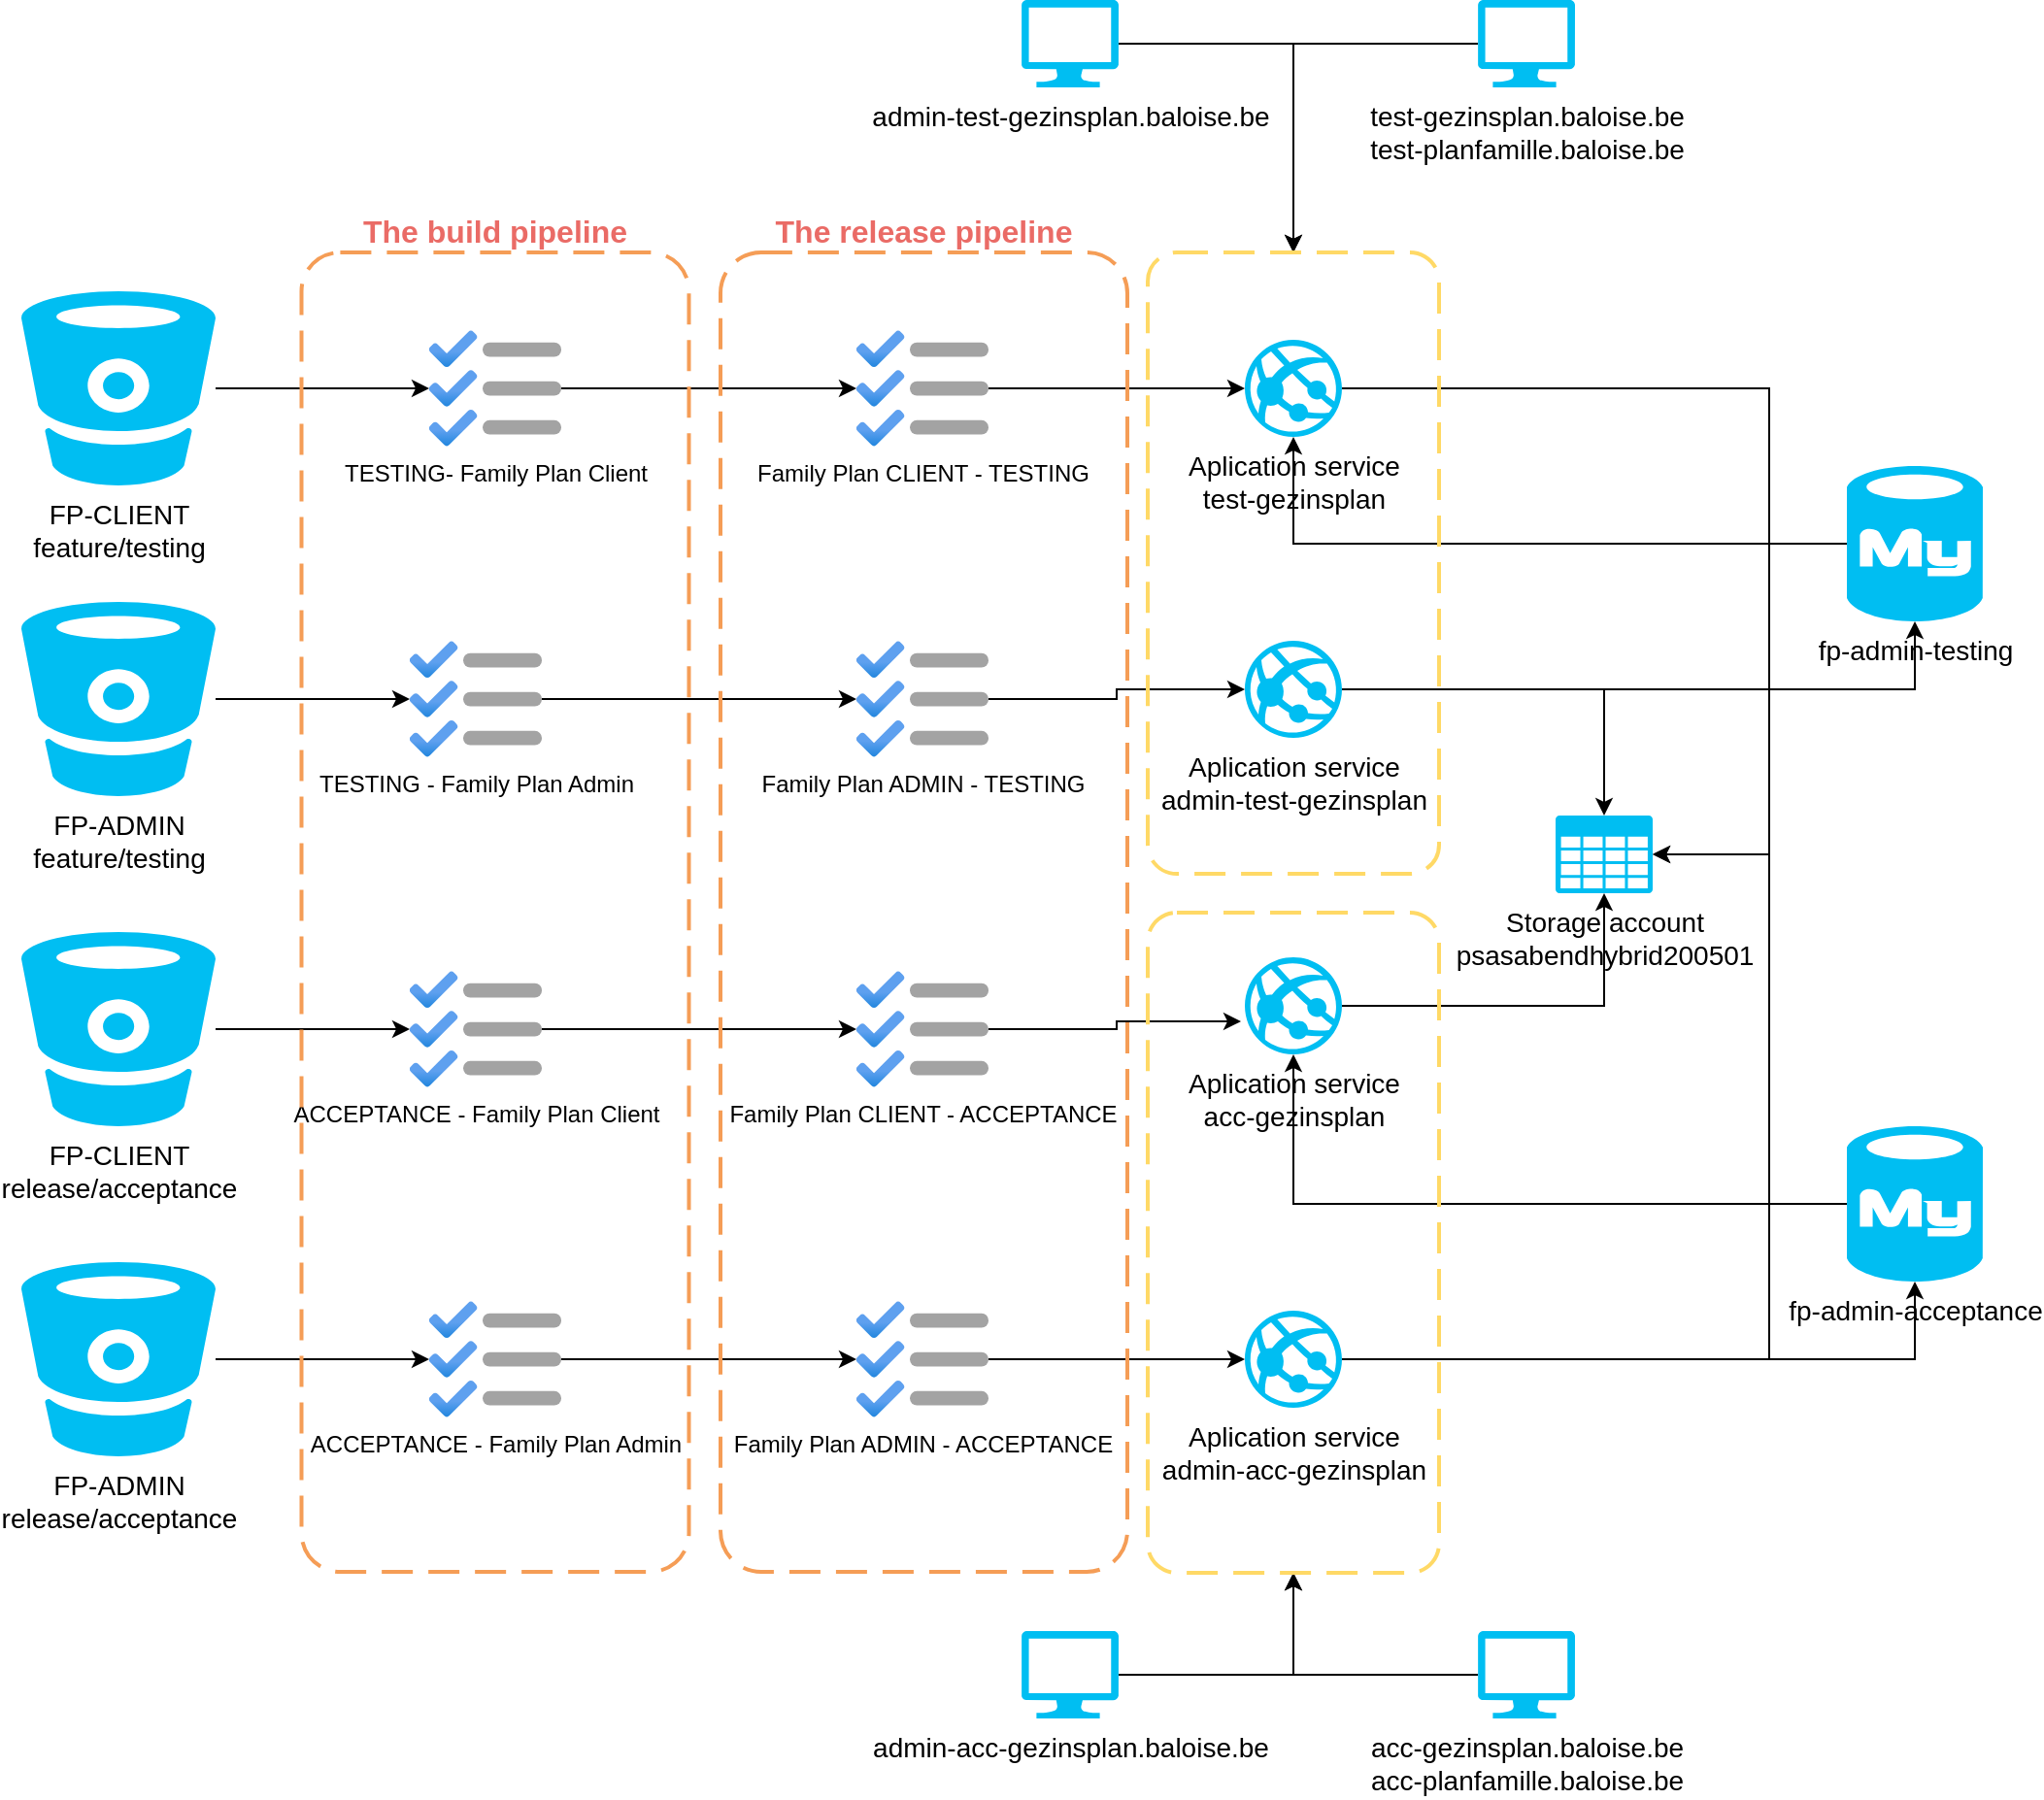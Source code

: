 <mxfile version="13.10.2" type="github">
  <diagram id="Ht1M8jgEwFfnCIfOTk4-" name="Page-1">
    <mxGraphModel dx="1422" dy="1590" grid="1" gridSize="10" guides="1" tooltips="1" connect="1" arrows="1" fold="1" page="1" pageScale="1" pageWidth="1169" pageHeight="827" math="0" shadow="0">
      <root>
        <mxCell id="0" />
        <mxCell id="1" parent="0" />
        <mxCell id="lW3eZDPAeLyrzUM5OH_k-12" style="edgeStyle=orthogonalEdgeStyle;rounded=0;orthogonalLoop=1;jettySize=auto;html=1;fontSize=14;" edge="1" parent="1" source="lW3eZDPAeLyrzUM5OH_k-1" target="lW3eZDPAeLyrzUM5OH_k-10">
          <mxGeometry relative="1" as="geometry" />
        </mxCell>
        <mxCell id="lW3eZDPAeLyrzUM5OH_k-1" value="&lt;div&gt;FP-CLIENT&lt;br&gt;&lt;/div&gt;&lt;div&gt;feature/testing&lt;/div&gt;" style="verticalLabelPosition=bottom;html=1;verticalAlign=top;align=center;strokeColor=none;fillColor=#00BEF2;shape=mxgraph.azure.bitbucket_code_source;fontSize=14;" vertex="1" parent="1">
          <mxGeometry x="20" y="20" width="100" height="100" as="geometry" />
        </mxCell>
        <mxCell id="lW3eZDPAeLyrzUM5OH_k-90" style="edgeStyle=orthogonalEdgeStyle;rounded=0;orthogonalLoop=1;jettySize=auto;html=1;fontSize=14;" edge="1" parent="1" source="lW3eZDPAeLyrzUM5OH_k-3" target="lW3eZDPAeLyrzUM5OH_k-8">
          <mxGeometry relative="1" as="geometry" />
        </mxCell>
        <mxCell id="lW3eZDPAeLyrzUM5OH_k-3" value="&lt;div&gt;Aplication service&lt;/div&gt;&lt;div&gt;acc-gezinsplan&lt;br&gt;&lt;/div&gt;" style="verticalLabelPosition=bottom;html=1;verticalAlign=top;align=center;strokeColor=none;fillColor=#00BEF2;shape=mxgraph.azure.azure_website;pointerEvents=1;fontSize=14;" vertex="1" parent="1">
          <mxGeometry x="650" y="363" width="50" height="50" as="geometry" />
        </mxCell>
        <mxCell id="lW3eZDPAeLyrzUM5OH_k-105" style="edgeStyle=orthogonalEdgeStyle;rounded=0;orthogonalLoop=1;jettySize=auto;html=1;fontSize=14;" edge="1" parent="1" source="lW3eZDPAeLyrzUM5OH_k-5" target="lW3eZDPAeLyrzUM5OH_k-3">
          <mxGeometry relative="1" as="geometry" />
        </mxCell>
        <mxCell id="lW3eZDPAeLyrzUM5OH_k-5" value="fp-admin-acceptance" style="verticalLabelPosition=bottom;html=1;verticalAlign=top;align=center;strokeColor=none;fillColor=#00BEF2;shape=mxgraph.azure.mysql_database;fontSize=14;" vertex="1" parent="1">
          <mxGeometry x="960" y="450" width="70" height="80" as="geometry" />
        </mxCell>
        <mxCell id="lW3eZDPAeLyrzUM5OH_k-8" value="&lt;div&gt;Storage account&lt;/div&gt;&lt;div&gt;psasabendhybrid200501&lt;br&gt;&lt;/div&gt;&lt;div&gt;&lt;br&gt;&lt;/div&gt;" style="verticalLabelPosition=bottom;html=1;verticalAlign=top;align=center;strokeColor=none;fillColor=#00BEF2;shape=mxgraph.azure.storage;pointerEvents=1;fontSize=14;" vertex="1" parent="1">
          <mxGeometry x="810" y="290" width="50" height="40" as="geometry" />
        </mxCell>
        <mxCell id="lW3eZDPAeLyrzUM5OH_k-13" style="edgeStyle=orthogonalEdgeStyle;rounded=0;orthogonalLoop=1;jettySize=auto;html=1;fontSize=14;" edge="1" parent="1" source="lW3eZDPAeLyrzUM5OH_k-10" target="lW3eZDPAeLyrzUM5OH_k-11">
          <mxGeometry relative="1" as="geometry" />
        </mxCell>
        <mxCell id="lW3eZDPAeLyrzUM5OH_k-10" value="&lt;div&gt;TESTING- Family Plan Client&lt;br&gt;&lt;/div&gt;" style="aspect=fixed;html=1;points=[];align=center;image;fontSize=12;image=img/lib/azure2/general/Backlog.svg;" vertex="1" parent="1">
          <mxGeometry x="230" y="40" width="68" height="60" as="geometry" />
        </mxCell>
        <mxCell id="lW3eZDPAeLyrzUM5OH_k-87" style="edgeStyle=orthogonalEdgeStyle;rounded=0;orthogonalLoop=1;jettySize=auto;html=1;entryX=0;entryY=0.5;entryDx=0;entryDy=0;entryPerimeter=0;fontSize=14;" edge="1" parent="1" source="lW3eZDPAeLyrzUM5OH_k-11" target="lW3eZDPAeLyrzUM5OH_k-44">
          <mxGeometry relative="1" as="geometry" />
        </mxCell>
        <mxCell id="lW3eZDPAeLyrzUM5OH_k-11" value="&lt;div&gt;Family Plan CLIENT - TESTING&lt;/div&gt;" style="aspect=fixed;html=1;points=[];align=center;image;fontSize=12;image=img/lib/azure2/general/Backlog.svg;" vertex="1" parent="1">
          <mxGeometry x="450" y="40" width="68" height="60" as="geometry" />
        </mxCell>
        <mxCell id="lW3eZDPAeLyrzUM5OH_k-115" style="edgeStyle=orthogonalEdgeStyle;rounded=0;orthogonalLoop=1;jettySize=auto;html=1;entryX=0.5;entryY=0;entryDx=0;entryDy=0;fontSize=16;fontColor=#EA6B66;" edge="1" parent="1" source="lW3eZDPAeLyrzUM5OH_k-19" target="lW3eZDPAeLyrzUM5OH_k-114">
          <mxGeometry relative="1" as="geometry" />
        </mxCell>
        <mxCell id="lW3eZDPAeLyrzUM5OH_k-19" value="admin-test-gezinsplan.baloise.be" style="verticalLabelPosition=bottom;html=1;verticalAlign=top;align=center;strokeColor=none;fillColor=#00BEF2;shape=mxgraph.azure.computer;pointerEvents=1;fontSize=14;" vertex="1" parent="1">
          <mxGeometry x="535" y="-130" width="50" height="45" as="geometry" />
        </mxCell>
        <mxCell id="lW3eZDPAeLyrzUM5OH_k-94" style="edgeStyle=orthogonalEdgeStyle;rounded=0;orthogonalLoop=1;jettySize=auto;html=1;fontSize=14;" edge="1" parent="1" source="lW3eZDPAeLyrzUM5OH_k-32" target="lW3eZDPAeLyrzUM5OH_k-33">
          <mxGeometry relative="1" as="geometry" />
        </mxCell>
        <mxCell id="lW3eZDPAeLyrzUM5OH_k-32" value="&lt;div&gt;FP-CLIENT&lt;br&gt;&lt;/div&gt;&lt;div&gt;release/acceptance&lt;br&gt;&lt;/div&gt;" style="verticalLabelPosition=bottom;html=1;verticalAlign=top;align=center;strokeColor=none;fillColor=#00BEF2;shape=mxgraph.azure.bitbucket_code_source;fontSize=14;" vertex="1" parent="1">
          <mxGeometry x="20" y="350" width="100" height="100" as="geometry" />
        </mxCell>
        <mxCell id="lW3eZDPAeLyrzUM5OH_k-95" style="edgeStyle=orthogonalEdgeStyle;rounded=0;orthogonalLoop=1;jettySize=auto;html=1;fontSize=14;" edge="1" parent="1" source="lW3eZDPAeLyrzUM5OH_k-33" target="lW3eZDPAeLyrzUM5OH_k-34">
          <mxGeometry relative="1" as="geometry" />
        </mxCell>
        <mxCell id="lW3eZDPAeLyrzUM5OH_k-33" value="&lt;div&gt;ACCEPTANCE - Family Plan Client&lt;br&gt;&lt;/div&gt;" style="aspect=fixed;html=1;points=[];align=center;image;fontSize=12;image=img/lib/azure2/general/Backlog.svg;" vertex="1" parent="1">
          <mxGeometry x="220" y="370" width="68" height="60" as="geometry" />
        </mxCell>
        <mxCell id="lW3eZDPAeLyrzUM5OH_k-96" style="edgeStyle=orthogonalEdgeStyle;rounded=0;orthogonalLoop=1;jettySize=auto;html=1;entryX=-0.04;entryY=0.66;entryDx=0;entryDy=0;entryPerimeter=0;fontSize=14;" edge="1" parent="1" source="lW3eZDPAeLyrzUM5OH_k-34" target="lW3eZDPAeLyrzUM5OH_k-3">
          <mxGeometry relative="1" as="geometry" />
        </mxCell>
        <mxCell id="lW3eZDPAeLyrzUM5OH_k-34" value="&lt;div&gt;Family Plan CLIENT - ACCEPTANCE&lt;br&gt;&lt;/div&gt;" style="aspect=fixed;html=1;points=[];align=center;image;fontSize=12;image=img/lib/azure2/general/Backlog.svg;" vertex="1" parent="1">
          <mxGeometry x="450" y="370" width="68" height="60" as="geometry" />
        </mxCell>
        <mxCell id="lW3eZDPAeLyrzUM5OH_k-48" style="edgeStyle=orthogonalEdgeStyle;rounded=0;orthogonalLoop=1;jettySize=auto;html=1;fontSize=14;" edge="1" parent="1" source="lW3eZDPAeLyrzUM5OH_k-37" target="lW3eZDPAeLyrzUM5OH_k-40">
          <mxGeometry relative="1" as="geometry" />
        </mxCell>
        <mxCell id="lW3eZDPAeLyrzUM5OH_k-37" value="&lt;div&gt;FP-ADMIN&lt;br&gt;&lt;/div&gt;&lt;div&gt;release/acceptance&lt;br&gt;&lt;/div&gt;" style="verticalLabelPosition=bottom;html=1;verticalAlign=top;align=center;strokeColor=none;fillColor=#00BEF2;shape=mxgraph.azure.bitbucket_code_source;fontSize=14;" vertex="1" parent="1">
          <mxGeometry x="20" y="520" width="100" height="100" as="geometry" />
        </mxCell>
        <mxCell id="lW3eZDPAeLyrzUM5OH_k-97" style="edgeStyle=orthogonalEdgeStyle;rounded=0;orthogonalLoop=1;jettySize=auto;html=1;fontSize=14;" edge="1" parent="1" source="lW3eZDPAeLyrzUM5OH_k-38" target="lW3eZDPAeLyrzUM5OH_k-39">
          <mxGeometry relative="1" as="geometry" />
        </mxCell>
        <mxCell id="lW3eZDPAeLyrzUM5OH_k-38" value="&lt;div&gt;FP-ADMIN&lt;br&gt;&lt;/div&gt;&lt;div&gt;feature/testing&lt;/div&gt;" style="verticalLabelPosition=bottom;html=1;verticalAlign=top;align=center;strokeColor=none;fillColor=#00BEF2;shape=mxgraph.azure.bitbucket_code_source;fontSize=14;" vertex="1" parent="1">
          <mxGeometry x="20" y="180" width="100" height="100" as="geometry" />
        </mxCell>
        <mxCell id="lW3eZDPAeLyrzUM5OH_k-98" style="edgeStyle=orthogonalEdgeStyle;rounded=0;orthogonalLoop=1;jettySize=auto;html=1;fontSize=14;" edge="1" parent="1" source="lW3eZDPAeLyrzUM5OH_k-39" target="lW3eZDPAeLyrzUM5OH_k-41">
          <mxGeometry relative="1" as="geometry" />
        </mxCell>
        <mxCell id="lW3eZDPAeLyrzUM5OH_k-39" value="&lt;div&gt;TESTING - Family Plan Admin&lt;br&gt;&lt;/div&gt;" style="aspect=fixed;html=1;points=[];align=center;image;fontSize=12;image=img/lib/azure2/general/Backlog.svg;" vertex="1" parent="1">
          <mxGeometry x="220" y="200" width="68" height="60" as="geometry" />
        </mxCell>
        <mxCell id="lW3eZDPAeLyrzUM5OH_k-49" style="edgeStyle=orthogonalEdgeStyle;rounded=0;orthogonalLoop=1;jettySize=auto;html=1;fontSize=14;" edge="1" parent="1" source="lW3eZDPAeLyrzUM5OH_k-40" target="lW3eZDPAeLyrzUM5OH_k-42">
          <mxGeometry relative="1" as="geometry" />
        </mxCell>
        <mxCell id="lW3eZDPAeLyrzUM5OH_k-40" value="&lt;div&gt;ACCEPTANCE - Family Plan Admin&lt;br&gt;&lt;/div&gt;" style="aspect=fixed;html=1;points=[];align=center;image;fontSize=12;image=img/lib/azure2/general/Backlog.svg;" vertex="1" parent="1">
          <mxGeometry x="230" y="540" width="68" height="60" as="geometry" />
        </mxCell>
        <mxCell id="lW3eZDPAeLyrzUM5OH_k-99" style="edgeStyle=orthogonalEdgeStyle;rounded=0;orthogonalLoop=1;jettySize=auto;html=1;entryX=0;entryY=0.5;entryDx=0;entryDy=0;entryPerimeter=0;fontSize=14;" edge="1" parent="1" source="lW3eZDPAeLyrzUM5OH_k-41" target="lW3eZDPAeLyrzUM5OH_k-86">
          <mxGeometry relative="1" as="geometry" />
        </mxCell>
        <mxCell id="lW3eZDPAeLyrzUM5OH_k-41" value="&lt;div&gt;Family Plan ADMIN - TESTING&lt;/div&gt;" style="aspect=fixed;html=1;points=[];align=center;image;fontSize=12;image=img/lib/azure2/general/Backlog.svg;" vertex="1" parent="1">
          <mxGeometry x="450" y="200" width="68" height="60" as="geometry" />
        </mxCell>
        <mxCell id="lW3eZDPAeLyrzUM5OH_k-56" style="edgeStyle=orthogonalEdgeStyle;rounded=0;orthogonalLoop=1;jettySize=auto;html=1;entryX=0;entryY=0.5;entryDx=0;entryDy=0;entryPerimeter=0;fontSize=14;" edge="1" parent="1" source="lW3eZDPAeLyrzUM5OH_k-42" target="lW3eZDPAeLyrzUM5OH_k-43">
          <mxGeometry relative="1" as="geometry" />
        </mxCell>
        <mxCell id="lW3eZDPAeLyrzUM5OH_k-42" value="&lt;div&gt;Family Plan ADMIN - ACCEPTANCE&lt;br&gt;&lt;/div&gt;" style="aspect=fixed;html=1;points=[];align=center;image;fontSize=12;image=img/lib/azure2/general/Backlog.svg;" vertex="1" parent="1">
          <mxGeometry x="450" y="540" width="68" height="60" as="geometry" />
        </mxCell>
        <mxCell id="lW3eZDPAeLyrzUM5OH_k-85" style="edgeStyle=orthogonalEdgeStyle;rounded=0;orthogonalLoop=1;jettySize=auto;html=1;fontSize=14;" edge="1" parent="1" source="lW3eZDPAeLyrzUM5OH_k-43" target="lW3eZDPAeLyrzUM5OH_k-5">
          <mxGeometry relative="1" as="geometry" />
        </mxCell>
        <mxCell id="lW3eZDPAeLyrzUM5OH_k-91" style="edgeStyle=orthogonalEdgeStyle;rounded=0;orthogonalLoop=1;jettySize=auto;html=1;entryX=1;entryY=0.5;entryDx=0;entryDy=0;entryPerimeter=0;fontSize=14;" edge="1" parent="1" source="lW3eZDPAeLyrzUM5OH_k-43" target="lW3eZDPAeLyrzUM5OH_k-8">
          <mxGeometry relative="1" as="geometry">
            <Array as="points">
              <mxPoint x="920" y="570" />
              <mxPoint x="920" y="310" />
            </Array>
          </mxGeometry>
        </mxCell>
        <mxCell id="lW3eZDPAeLyrzUM5OH_k-43" value="&lt;div&gt;Aplication service&lt;/div&gt;&lt;div&gt;admin-acc-gezinsplan&lt;br&gt;&lt;/div&gt;" style="verticalLabelPosition=bottom;html=1;verticalAlign=top;align=center;strokeColor=none;fillColor=#00BEF2;shape=mxgraph.azure.azure_website;pointerEvents=1;fontSize=14;" vertex="1" parent="1">
          <mxGeometry x="650" y="545" width="50" height="50" as="geometry" />
        </mxCell>
        <mxCell id="lW3eZDPAeLyrzUM5OH_k-93" style="edgeStyle=orthogonalEdgeStyle;rounded=0;orthogonalLoop=1;jettySize=auto;html=1;entryX=1;entryY=0.5;entryDx=0;entryDy=0;entryPerimeter=0;fontSize=14;" edge="1" parent="1" source="lW3eZDPAeLyrzUM5OH_k-44" target="lW3eZDPAeLyrzUM5OH_k-8">
          <mxGeometry relative="1" as="geometry">
            <Array as="points">
              <mxPoint x="920" y="70" />
              <mxPoint x="920" y="310" />
            </Array>
          </mxGeometry>
        </mxCell>
        <mxCell id="lW3eZDPAeLyrzUM5OH_k-44" value="&lt;div&gt;Aplication service&lt;/div&gt;&lt;div&gt;test-gezinsplan&lt;br&gt;&lt;/div&gt;" style="verticalLabelPosition=bottom;html=1;verticalAlign=top;align=center;strokeColor=none;fillColor=#00BEF2;shape=mxgraph.azure.azure_website;pointerEvents=1;fontSize=14;" vertex="1" parent="1">
          <mxGeometry x="650" y="45" width="50" height="50" as="geometry" />
        </mxCell>
        <mxCell id="lW3eZDPAeLyrzUM5OH_k-106" style="edgeStyle=orthogonalEdgeStyle;rounded=0;orthogonalLoop=1;jettySize=auto;html=1;entryX=0.5;entryY=1;entryDx=0;entryDy=0;entryPerimeter=0;fontSize=14;" edge="1" parent="1" source="lW3eZDPAeLyrzUM5OH_k-61" target="lW3eZDPAeLyrzUM5OH_k-44">
          <mxGeometry relative="1" as="geometry" />
        </mxCell>
        <mxCell id="lW3eZDPAeLyrzUM5OH_k-61" value="fp-admin-testing" style="verticalLabelPosition=bottom;html=1;verticalAlign=top;align=center;strokeColor=none;fillColor=#00BEF2;shape=mxgraph.azure.mysql_database;fontSize=14;" vertex="1" parent="1">
          <mxGeometry x="960" y="110" width="70" height="80" as="geometry" />
        </mxCell>
        <mxCell id="lW3eZDPAeLyrzUM5OH_k-89" style="edgeStyle=orthogonalEdgeStyle;rounded=0;orthogonalLoop=1;jettySize=auto;html=1;entryX=0.5;entryY=0;entryDx=0;entryDy=0;entryPerimeter=0;fontSize=14;" edge="1" parent="1" source="lW3eZDPAeLyrzUM5OH_k-86" target="lW3eZDPAeLyrzUM5OH_k-8">
          <mxGeometry relative="1" as="geometry" />
        </mxCell>
        <mxCell id="lW3eZDPAeLyrzUM5OH_k-103" style="edgeStyle=orthogonalEdgeStyle;rounded=0;orthogonalLoop=1;jettySize=auto;html=1;fontSize=14;" edge="1" parent="1" source="lW3eZDPAeLyrzUM5OH_k-86" target="lW3eZDPAeLyrzUM5OH_k-61">
          <mxGeometry relative="1" as="geometry" />
        </mxCell>
        <mxCell id="lW3eZDPAeLyrzUM5OH_k-86" value="&lt;div&gt;Aplication service&lt;/div&gt;&lt;div&gt;admin-test-gezinsplan&lt;br&gt;&lt;/div&gt;" style="verticalLabelPosition=bottom;html=1;verticalAlign=top;align=center;strokeColor=none;fillColor=#00BEF2;shape=mxgraph.azure.azure_website;pointerEvents=1;fontSize=14;" vertex="1" parent="1">
          <mxGeometry x="650" y="200" width="50" height="50" as="geometry" />
        </mxCell>
        <mxCell id="lW3eZDPAeLyrzUM5OH_k-107" value="The build pipeline" style="rounded=1;arcSize=10;dashed=1;strokeColor=#F59D56;fillColor=none;gradientColor=none;dashPattern=8 4;strokeWidth=2;fontSize=16;fontColor=#EA6B66;fontStyle=1;labelPosition=center;verticalLabelPosition=top;align=center;verticalAlign=bottom;" vertex="1" parent="1">
          <mxGeometry x="164.25" width="199.5" height="679.5" as="geometry" />
        </mxCell>
        <mxCell id="lW3eZDPAeLyrzUM5OH_k-110" value="The release pipeline" style="rounded=1;arcSize=10;dashed=1;strokeColor=#F59D56;fillColor=none;gradientColor=none;dashPattern=8 4;strokeWidth=2;fontSize=16;fontColor=#EA6B66;fontStyle=1;labelPosition=center;verticalLabelPosition=top;align=center;verticalAlign=bottom;" vertex="1" parent="1">
          <mxGeometry x="380" width="209.5" height="679.5" as="geometry" />
        </mxCell>
        <mxCell id="lW3eZDPAeLyrzUM5OH_k-116" style="edgeStyle=orthogonalEdgeStyle;rounded=0;orthogonalLoop=1;jettySize=auto;html=1;entryX=0.5;entryY=0;entryDx=0;entryDy=0;fontSize=16;fontColor=#EA6B66;" edge="1" parent="1" source="lW3eZDPAeLyrzUM5OH_k-111" target="lW3eZDPAeLyrzUM5OH_k-114">
          <mxGeometry relative="1" as="geometry" />
        </mxCell>
        <mxCell id="lW3eZDPAeLyrzUM5OH_k-111" value="&lt;div&gt;test-gezinsplan.baloise.be&lt;/div&gt;&lt;div&gt;test-planfamille.baloise.be&lt;br&gt;&lt;/div&gt;" style="verticalLabelPosition=bottom;html=1;verticalAlign=top;align=center;strokeColor=none;fillColor=#00BEF2;shape=mxgraph.azure.computer;pointerEvents=1;fontSize=14;" vertex="1" parent="1">
          <mxGeometry x="770" y="-130" width="50" height="45" as="geometry" />
        </mxCell>
        <mxCell id="lW3eZDPAeLyrzUM5OH_k-120" style="edgeStyle=orthogonalEdgeStyle;rounded=0;orthogonalLoop=1;jettySize=auto;html=1;entryX=0.5;entryY=1;entryDx=0;entryDy=0;fontSize=16;fontColor=#EA6B66;" edge="1" parent="1" source="lW3eZDPAeLyrzUM5OH_k-112" target="lW3eZDPAeLyrzUM5OH_k-117">
          <mxGeometry relative="1" as="geometry" />
        </mxCell>
        <mxCell id="lW3eZDPAeLyrzUM5OH_k-112" value="admin-acc-gezinsplan.baloise.be" style="verticalLabelPosition=bottom;html=1;verticalAlign=top;align=center;strokeColor=none;fillColor=#00BEF2;shape=mxgraph.azure.computer;pointerEvents=1;fontSize=14;" vertex="1" parent="1">
          <mxGeometry x="535" y="710" width="50" height="45" as="geometry" />
        </mxCell>
        <mxCell id="lW3eZDPAeLyrzUM5OH_k-121" style="edgeStyle=orthogonalEdgeStyle;rounded=0;orthogonalLoop=1;jettySize=auto;html=1;fontSize=16;fontColor=#EA6B66;" edge="1" parent="1" source="lW3eZDPAeLyrzUM5OH_k-113" target="lW3eZDPAeLyrzUM5OH_k-117">
          <mxGeometry relative="1" as="geometry" />
        </mxCell>
        <mxCell id="lW3eZDPAeLyrzUM5OH_k-113" value="&lt;div&gt;acc-gezinsplan.baloise.be&lt;/div&gt;&lt;div&gt;acc-planfamille.baloise.be&lt;br&gt;&lt;/div&gt;" style="verticalLabelPosition=bottom;html=1;verticalAlign=top;align=center;strokeColor=none;fillColor=#00BEF2;shape=mxgraph.azure.computer;pointerEvents=1;fontSize=14;" vertex="1" parent="1">
          <mxGeometry x="770" y="710" width="50" height="45" as="geometry" />
        </mxCell>
        <mxCell id="lW3eZDPAeLyrzUM5OH_k-114" value="" style="rounded=1;arcSize=10;dashed=1;fillColor=none;gradientColor=none;dashPattern=8 4;strokeWidth=2;fontSize=16;fontColor=#EA6B66;strokeColor=#FFD966;" vertex="1" parent="1">
          <mxGeometry x="600" width="150" height="320" as="geometry" />
        </mxCell>
        <mxCell id="lW3eZDPAeLyrzUM5OH_k-117" value="" style="rounded=1;arcSize=10;dashed=1;fillColor=none;gradientColor=none;dashPattern=8 4;strokeWidth=2;fontSize=16;fontColor=#EA6B66;strokeColor=#FFD966;" vertex="1" parent="1">
          <mxGeometry x="600" y="340" width="150" height="340" as="geometry" />
        </mxCell>
      </root>
    </mxGraphModel>
  </diagram>
</mxfile>
